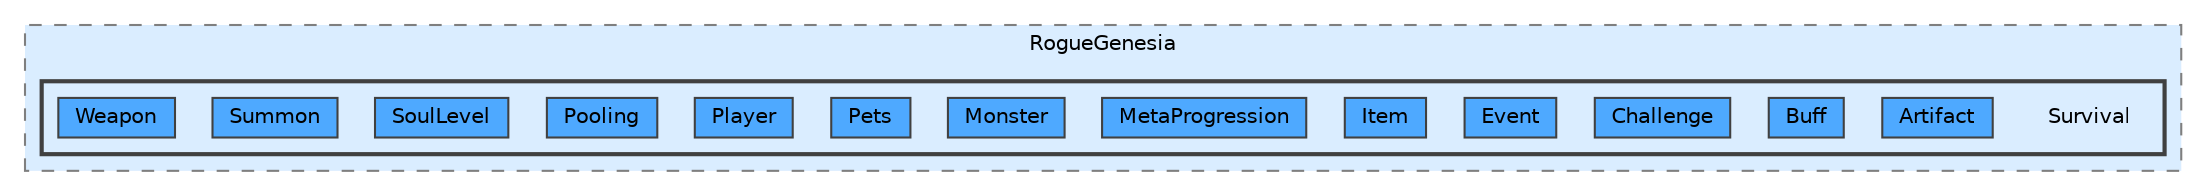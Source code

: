 digraph "Q:/IdleWave/Projet/Assets/Scripts/RogueGenesia/Survival"
{
 // LATEX_PDF_SIZE
  bgcolor="transparent";
  edge [fontname=Helvetica,fontsize=10,labelfontname=Helvetica,labelfontsize=10];
  node [fontname=Helvetica,fontsize=10,shape=box,height=0.2,width=0.4];
  compound=true
  subgraph clusterdir_d4c8a807693b39dbeba49ac8db2dc23a {
    graph [ bgcolor="#daedff", pencolor="grey50", label="RogueGenesia", fontname=Helvetica,fontsize=10 style="filled,dashed", URL="dir_d4c8a807693b39dbeba49ac8db2dc23a.html",tooltip=""]
  subgraph clusterdir_2d909ba704f47538bf61aa9015000ce8 {
    graph [ bgcolor="#daedff", pencolor="grey25", label="", fontname=Helvetica,fontsize=10 style="filled,bold", URL="dir_2d909ba704f47538bf61aa9015000ce8.html",tooltip=""]
    dir_2d909ba704f47538bf61aa9015000ce8 [shape=plaintext, label="Survival"];
  dir_bcc5842cf79cd076d2dd6afd85c3a22f [label="Artifact", fillcolor="#4ea9ff", color="grey25", style="filled", URL="dir_bcc5842cf79cd076d2dd6afd85c3a22f.html",tooltip=""];
  dir_fd73079aba80a91e057034f675db5c1f [label="Buff", fillcolor="#4ea9ff", color="grey25", style="filled", URL="dir_fd73079aba80a91e057034f675db5c1f.html",tooltip=""];
  dir_3cffbaf97d671efac91fed17b83ee104 [label="Challenge", fillcolor="#4ea9ff", color="grey25", style="filled", URL="dir_3cffbaf97d671efac91fed17b83ee104.html",tooltip=""];
  dir_4d1fc50a78b772daaae6b7fbd80eabcc [label="Event", fillcolor="#4ea9ff", color="grey25", style="filled", URL="dir_4d1fc50a78b772daaae6b7fbd80eabcc.html",tooltip=""];
  dir_c7558d9123ace7f5d580dabde9614865 [label="Item", fillcolor="#4ea9ff", color="grey25", style="filled", URL="dir_c7558d9123ace7f5d580dabde9614865.html",tooltip=""];
  dir_0633963cce603339003f3e3e3e15d21e [label="MetaProgression", fillcolor="#4ea9ff", color="grey25", style="filled", URL="dir_0633963cce603339003f3e3e3e15d21e.html",tooltip=""];
  dir_ccbd096adcf674e78017a5a4f754a02b [label="Monster", fillcolor="#4ea9ff", color="grey25", style="filled", URL="dir_ccbd096adcf674e78017a5a4f754a02b.html",tooltip=""];
  dir_3372686d658f5bbef29e7a6f43ddef87 [label="Pets", fillcolor="#4ea9ff", color="grey25", style="filled", URL="dir_3372686d658f5bbef29e7a6f43ddef87.html",tooltip=""];
  dir_a252a09db4fcea31b698fb9f4db4f12e [label="Player", fillcolor="#4ea9ff", color="grey25", style="filled", URL="dir_a252a09db4fcea31b698fb9f4db4f12e.html",tooltip=""];
  dir_1c1f993dabe60f64ac4629638439c1a2 [label="Pooling", fillcolor="#4ea9ff", color="grey25", style="filled", URL="dir_1c1f993dabe60f64ac4629638439c1a2.html",tooltip=""];
  dir_8aeb93e7c3fce307bc7bb4fdf8dfa677 [label="SoulLevel", fillcolor="#4ea9ff", color="grey25", style="filled", URL="dir_8aeb93e7c3fce307bc7bb4fdf8dfa677.html",tooltip=""];
  dir_5ef2c5805e6cebce8cd2007e6fdd3e75 [label="Summon", fillcolor="#4ea9ff", color="grey25", style="filled", URL="dir_5ef2c5805e6cebce8cd2007e6fdd3e75.html",tooltip=""];
  dir_9a55c8360f29f1597692ee7f102bfb3c [label="Weapon", fillcolor="#4ea9ff", color="grey25", style="filled", URL="dir_9a55c8360f29f1597692ee7f102bfb3c.html",tooltip=""];
  }
  }
}
